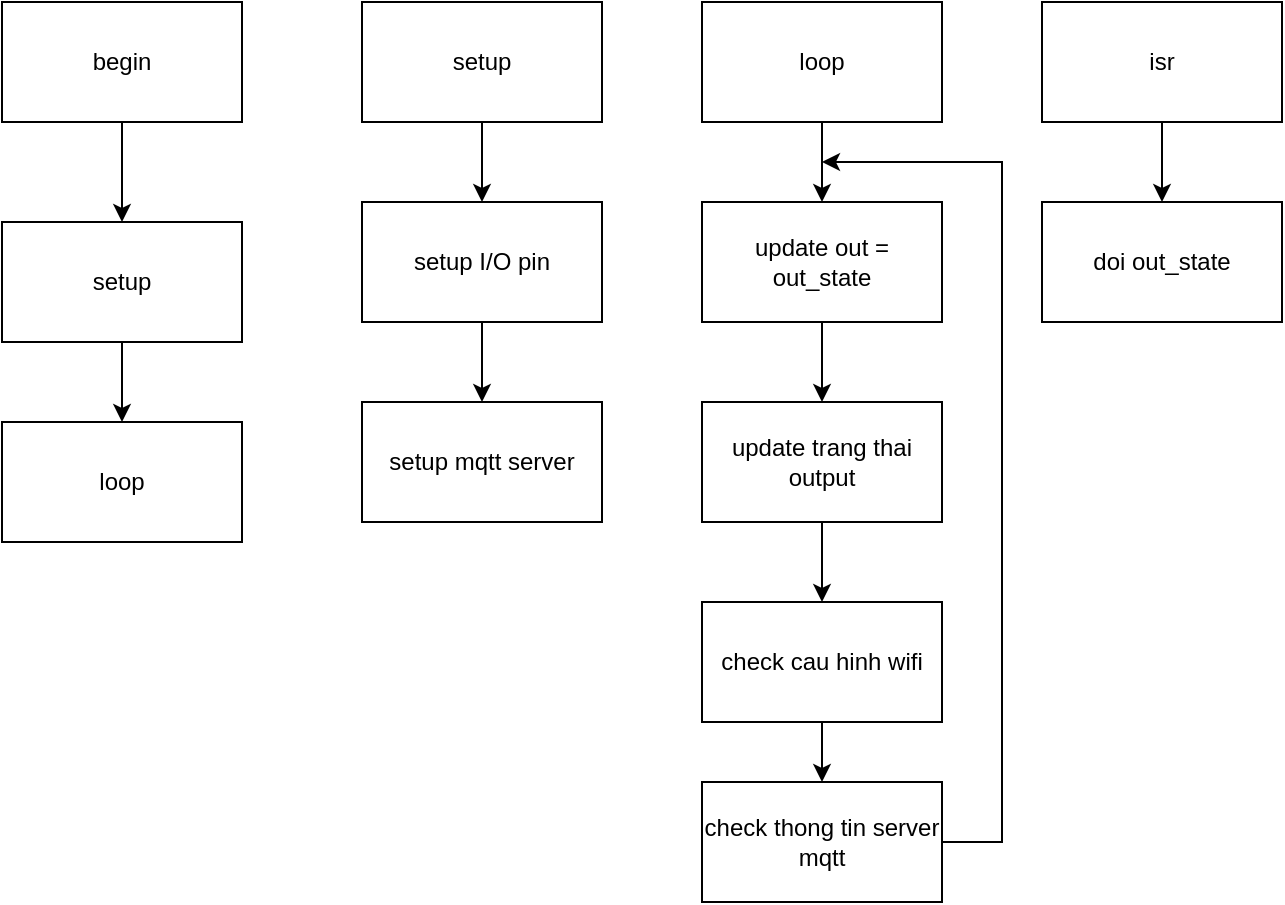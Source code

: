 <mxfile version="13.10.3" type="github"><diagram id="dX4gRoazgk4qbv5PjH7h" name="Page-1"><mxGraphModel dx="868" dy="482" grid="1" gridSize="10" guides="1" tooltips="1" connect="1" arrows="1" fold="1" page="1" pageScale="1" pageWidth="850" pageHeight="1100" math="0" shadow="0"><root><mxCell id="0"/><mxCell id="1" parent="0"/><mxCell id="2GWPRJTz-GF7Zs8-UZrJ-5" value="" style="edgeStyle=orthogonalEdgeStyle;rounded=0;orthogonalLoop=1;jettySize=auto;html=1;" edge="1" parent="1" source="2GWPRJTz-GF7Zs8-UZrJ-1" target="2GWPRJTz-GF7Zs8-UZrJ-3"><mxGeometry relative="1" as="geometry"/></mxCell><mxCell id="2GWPRJTz-GF7Zs8-UZrJ-1" value="begin" style="rounded=0;whiteSpace=wrap;html=1;" vertex="1" parent="1"><mxGeometry x="40" y="40" width="120" height="60" as="geometry"/></mxCell><mxCell id="2GWPRJTz-GF7Zs8-UZrJ-7" value="" style="edgeStyle=orthogonalEdgeStyle;rounded=0;orthogonalLoop=1;jettySize=auto;html=1;" edge="1" parent="1" source="2GWPRJTz-GF7Zs8-UZrJ-3" target="2GWPRJTz-GF7Zs8-UZrJ-6"><mxGeometry relative="1" as="geometry"/></mxCell><mxCell id="2GWPRJTz-GF7Zs8-UZrJ-3" value="setup" style="rounded=0;whiteSpace=wrap;html=1;" vertex="1" parent="1"><mxGeometry x="40" y="150" width="120" height="60" as="geometry"/></mxCell><mxCell id="2GWPRJTz-GF7Zs8-UZrJ-6" value="loop" style="rounded=0;whiteSpace=wrap;html=1;" vertex="1" parent="1"><mxGeometry x="40" y="250" width="120" height="60" as="geometry"/></mxCell><mxCell id="2GWPRJTz-GF7Zs8-UZrJ-11" value="" style="edgeStyle=orthogonalEdgeStyle;rounded=0;orthogonalLoop=1;jettySize=auto;html=1;" edge="1" parent="1" source="2GWPRJTz-GF7Zs8-UZrJ-8" target="2GWPRJTz-GF7Zs8-UZrJ-10"><mxGeometry relative="1" as="geometry"/></mxCell><mxCell id="2GWPRJTz-GF7Zs8-UZrJ-8" value="setup" style="rounded=0;whiteSpace=wrap;html=1;" vertex="1" parent="1"><mxGeometry x="220" y="40" width="120" height="60" as="geometry"/></mxCell><mxCell id="2GWPRJTz-GF7Zs8-UZrJ-13" value="" style="edgeStyle=orthogonalEdgeStyle;rounded=0;orthogonalLoop=1;jettySize=auto;html=1;" edge="1" parent="1" source="2GWPRJTz-GF7Zs8-UZrJ-10" target="2GWPRJTz-GF7Zs8-UZrJ-12"><mxGeometry relative="1" as="geometry"/></mxCell><mxCell id="2GWPRJTz-GF7Zs8-UZrJ-10" value="setup I/O pin" style="rounded=0;whiteSpace=wrap;html=1;" vertex="1" parent="1"><mxGeometry x="220" y="140" width="120" height="60" as="geometry"/></mxCell><mxCell id="2GWPRJTz-GF7Zs8-UZrJ-12" value="setup mqtt server" style="rounded=0;whiteSpace=wrap;html=1;" vertex="1" parent="1"><mxGeometry x="220" y="240" width="120" height="60" as="geometry"/></mxCell><mxCell id="2GWPRJTz-GF7Zs8-UZrJ-23" value="" style="edgeStyle=orthogonalEdgeStyle;rounded=0;orthogonalLoop=1;jettySize=auto;html=1;" edge="1" parent="1" source="2GWPRJTz-GF7Zs8-UZrJ-15" target="2GWPRJTz-GF7Zs8-UZrJ-21"><mxGeometry relative="1" as="geometry"/></mxCell><mxCell id="2GWPRJTz-GF7Zs8-UZrJ-15" value="loop" style="rounded=0;whiteSpace=wrap;html=1;" vertex="1" parent="1"><mxGeometry x="390" y="40" width="120" height="60" as="geometry"/></mxCell><mxCell id="2GWPRJTz-GF7Zs8-UZrJ-25" value="" style="edgeStyle=orthogonalEdgeStyle;rounded=0;orthogonalLoop=1;jettySize=auto;html=1;" edge="1" parent="1" source="2GWPRJTz-GF7Zs8-UZrJ-16" target="2GWPRJTz-GF7Zs8-UZrJ-18"><mxGeometry relative="1" as="geometry"/></mxCell><mxCell id="2GWPRJTz-GF7Zs8-UZrJ-16" value="update trang thai output" style="rounded=0;whiteSpace=wrap;html=1;" vertex="1" parent="1"><mxGeometry x="390" y="240" width="120" height="60" as="geometry"/></mxCell><mxCell id="2GWPRJTz-GF7Zs8-UZrJ-27" value="" style="edgeStyle=orthogonalEdgeStyle;rounded=0;orthogonalLoop=1;jettySize=auto;html=1;" edge="1" parent="1" source="2GWPRJTz-GF7Zs8-UZrJ-17" target="2GWPRJTz-GF7Zs8-UZrJ-20"><mxGeometry relative="1" as="geometry"/></mxCell><mxCell id="2GWPRJTz-GF7Zs8-UZrJ-17" value="isr" style="rounded=0;whiteSpace=wrap;html=1;" vertex="1" parent="1"><mxGeometry x="560" y="40" width="120" height="60" as="geometry"/></mxCell><mxCell id="2GWPRJTz-GF7Zs8-UZrJ-26" value="" style="edgeStyle=orthogonalEdgeStyle;rounded=0;orthogonalLoop=1;jettySize=auto;html=1;" edge="1" parent="1" source="2GWPRJTz-GF7Zs8-UZrJ-18" target="2GWPRJTz-GF7Zs8-UZrJ-19"><mxGeometry relative="1" as="geometry"/></mxCell><mxCell id="2GWPRJTz-GF7Zs8-UZrJ-18" value="check cau hinh wifi" style="rounded=0;whiteSpace=wrap;html=1;" vertex="1" parent="1"><mxGeometry x="390" y="340" width="120" height="60" as="geometry"/></mxCell><mxCell id="2GWPRJTz-GF7Zs8-UZrJ-28" style="edgeStyle=orthogonalEdgeStyle;rounded=0;orthogonalLoop=1;jettySize=auto;html=1;" edge="1" parent="1" source="2GWPRJTz-GF7Zs8-UZrJ-19"><mxGeometry relative="1" as="geometry"><mxPoint x="450" y="120" as="targetPoint"/><Array as="points"><mxPoint x="540" y="460"/><mxPoint x="540" y="120"/></Array></mxGeometry></mxCell><mxCell id="2GWPRJTz-GF7Zs8-UZrJ-19" value="check thong tin server mqtt" style="rounded=0;whiteSpace=wrap;html=1;" vertex="1" parent="1"><mxGeometry x="390" y="430" width="120" height="60" as="geometry"/></mxCell><mxCell id="2GWPRJTz-GF7Zs8-UZrJ-20" value="doi out_state" style="rounded=0;whiteSpace=wrap;html=1;" vertex="1" parent="1"><mxGeometry x="560" y="140" width="120" height="60" as="geometry"/></mxCell><mxCell id="2GWPRJTz-GF7Zs8-UZrJ-24" value="" style="edgeStyle=orthogonalEdgeStyle;rounded=0;orthogonalLoop=1;jettySize=auto;html=1;" edge="1" parent="1" source="2GWPRJTz-GF7Zs8-UZrJ-21" target="2GWPRJTz-GF7Zs8-UZrJ-16"><mxGeometry relative="1" as="geometry"/></mxCell><mxCell id="2GWPRJTz-GF7Zs8-UZrJ-21" value="update out = out_state" style="rounded=0;whiteSpace=wrap;html=1;" vertex="1" parent="1"><mxGeometry x="390" y="140" width="120" height="60" as="geometry"/></mxCell></root></mxGraphModel></diagram></mxfile>